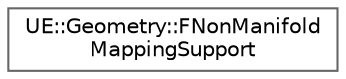 digraph "Graphical Class Hierarchy"
{
 // INTERACTIVE_SVG=YES
 // LATEX_PDF_SIZE
  bgcolor="transparent";
  edge [fontname=Helvetica,fontsize=10,labelfontname=Helvetica,labelfontsize=10];
  node [fontname=Helvetica,fontsize=10,shape=box,height=0.2,width=0.4];
  rankdir="LR";
  Node0 [id="Node000000",label="UE::Geometry::FNonManifold\lMappingSupport",height=0.2,width=0.4,color="grey40", fillcolor="white", style="filled",URL="$d4/d00/classUE_1_1Geometry_1_1FNonManifoldMappingSupport.html",tooltip=" "];
}
